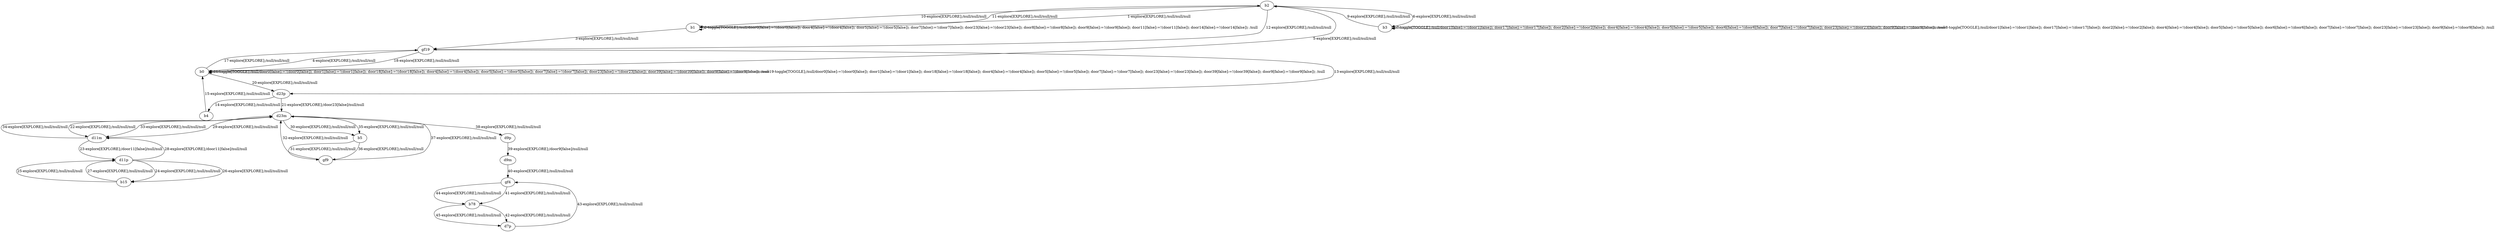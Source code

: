 # Total number of goals covered by this test: 2
# d11p --> b15
# b15 --> d11p

digraph g {
"b2" -> "b1" [label = "1-explore[EXPLORE];/null/null/null"];
"b1" -> "b1" [label = "2-toggle[TOGGLE];/null/door0[false]:=!(door0[false]); door4[false]:=!(door4[false]); door5[false]:=!(door5[false]); door7[false]:=!(door7[false]); door23[false]:=!(door23[false]); door8[false]:=!(door8[false]); door9[false]:=!(door9[false]); door11[false]:=!(door11[false]); door14[false]:=!(door14[false]); /null"];
"b1" -> "gf19" [label = "3-explore[EXPLORE];/null/null/null"];
"gf19" -> "b0" [label = "4-explore[EXPLORE];/null/null/null"];
"b0" -> "b2" [label = "5-explore[EXPLORE];/null/null/null"];
"b2" -> "b3" [label = "6-explore[EXPLORE];/null/null/null"];
"b3" -> "b3" [label = "7-toggle[TOGGLE];/null/door1[false]:=!(door1[false]); door17[false]:=!(door17[false]); door2[false]:=!(door2[false]); door4[false]:=!(door4[false]); door5[false]:=!(door5[false]); door6[false]:=!(door6[false]); door7[false]:=!(door7[false]); door23[false]:=!(door23[false]); door9[false]:=!(door9[false]); /null"];
"b3" -> "b3" [label = "8-toggle[TOGGLE];/null/door1[false]:=!(door1[false]); door17[false]:=!(door17[false]); door2[false]:=!(door2[false]); door4[false]:=!(door4[false]); door5[false]:=!(door5[false]); door6[false]:=!(door6[false]); door7[false]:=!(door7[false]); door23[false]:=!(door23[false]); door9[false]:=!(door9[false]); /null"];
"b3" -> "b2" [label = "9-explore[EXPLORE];/null/null/null"];
"b2" -> "b1" [label = "10-explore[EXPLORE];/null/null/null"];
"b1" -> "b2" [label = "11-explore[EXPLORE];/null/null/null"];
"b2" -> "gf19" [label = "12-explore[EXPLORE];/null/null/null"];
"gf19" -> "d23p" [label = "13-explore[EXPLORE];/null/null/null"];
"d23p" -> "b4" [label = "14-explore[EXPLORE];/null/null/null"];
"b4" -> "b0" [label = "15-explore[EXPLORE];/null/null/null"];
"b0" -> "b0" [label = "16-toggle[TOGGLE];/null/door0[false]:=!(door0[false]); door1[false]:=!(door1[false]); door18[false]:=!(door18[false]); door4[false]:=!(door4[false]); door5[false]:=!(door5[false]); door7[false]:=!(door7[false]); door23[false]:=!(door23[false]); door39[false]:=!(door39[false]); door9[false]:=!(door9[false]); /null"];
"b0" -> "gf19" [label = "17-explore[EXPLORE];/null/null/null"];
"gf19" -> "b0" [label = "18-explore[EXPLORE];/null/null/null"];
"b0" -> "b0" [label = "19-toggle[TOGGLE];/null/door0[false]:=!(door0[false]); door1[false]:=!(door1[false]); door18[false]:=!(door18[false]); door4[false]:=!(door4[false]); door5[false]:=!(door5[false]); door7[false]:=!(door7[false]); door23[false]:=!(door23[false]); door39[false]:=!(door39[false]); door9[false]:=!(door9[false]); /null"];
"b0" -> "d23p" [label = "20-explore[EXPLORE];/null/null/null"];
"d23p" -> "d23m" [label = "21-explore[EXPLORE];/door23[false]/null/null"];
"d23m" -> "d11m" [label = "22-explore[EXPLORE];/null/null/null"];
"d11m" -> "d11p" [label = "23-explore[EXPLORE];/door11[false]/null/null"];
"d11p" -> "b15" [label = "24-explore[EXPLORE];/null/null/null"];
"b15" -> "d11p" [label = "25-explore[EXPLORE];/null/null/null"];
"d11p" -> "b15" [label = "26-explore[EXPLORE];/null/null/null"];
"b15" -> "d11p" [label = "27-explore[EXPLORE];/null/null/null"];
"d11p" -> "d11m" [label = "28-explore[EXPLORE];/door11[false]/null/null"];
"d11m" -> "d23m" [label = "29-explore[EXPLORE];/null/null/null"];
"d23m" -> "b5" [label = "30-explore[EXPLORE];/null/null/null"];
"b5" -> "gf9" [label = "31-explore[EXPLORE];/null/null/null"];
"gf9" -> "d23m" [label = "32-explore[EXPLORE];/null/null/null"];
"d23m" -> "d11m" [label = "33-explore[EXPLORE];/null/null/null"];
"d11m" -> "d23m" [label = "34-explore[EXPLORE];/null/null/null"];
"d23m" -> "b5" [label = "35-explore[EXPLORE];/null/null/null"];
"b5" -> "gf9" [label = "36-explore[EXPLORE];/null/null/null"];
"gf9" -> "d23m" [label = "37-explore[EXPLORE];/null/null/null"];
"d23m" -> "d9p" [label = "38-explore[EXPLORE];/null/null/null"];
"d9p" -> "d9m" [label = "39-explore[EXPLORE];/door9[false]/null/null"];
"d9m" -> "gf4" [label = "40-explore[EXPLORE];/null/null/null"];
"gf4" -> "b78" [label = "41-explore[EXPLORE];/null/null/null"];
"b78" -> "d7p" [label = "42-explore[EXPLORE];/null/null/null"];
"d7p" -> "gf4" [label = "43-explore[EXPLORE];/null/null/null"];
"gf4" -> "b78" [label = "44-explore[EXPLORE];/null/null/null"];
"b78" -> "d7p" [label = "45-explore[EXPLORE];/null/null/null"];
}
